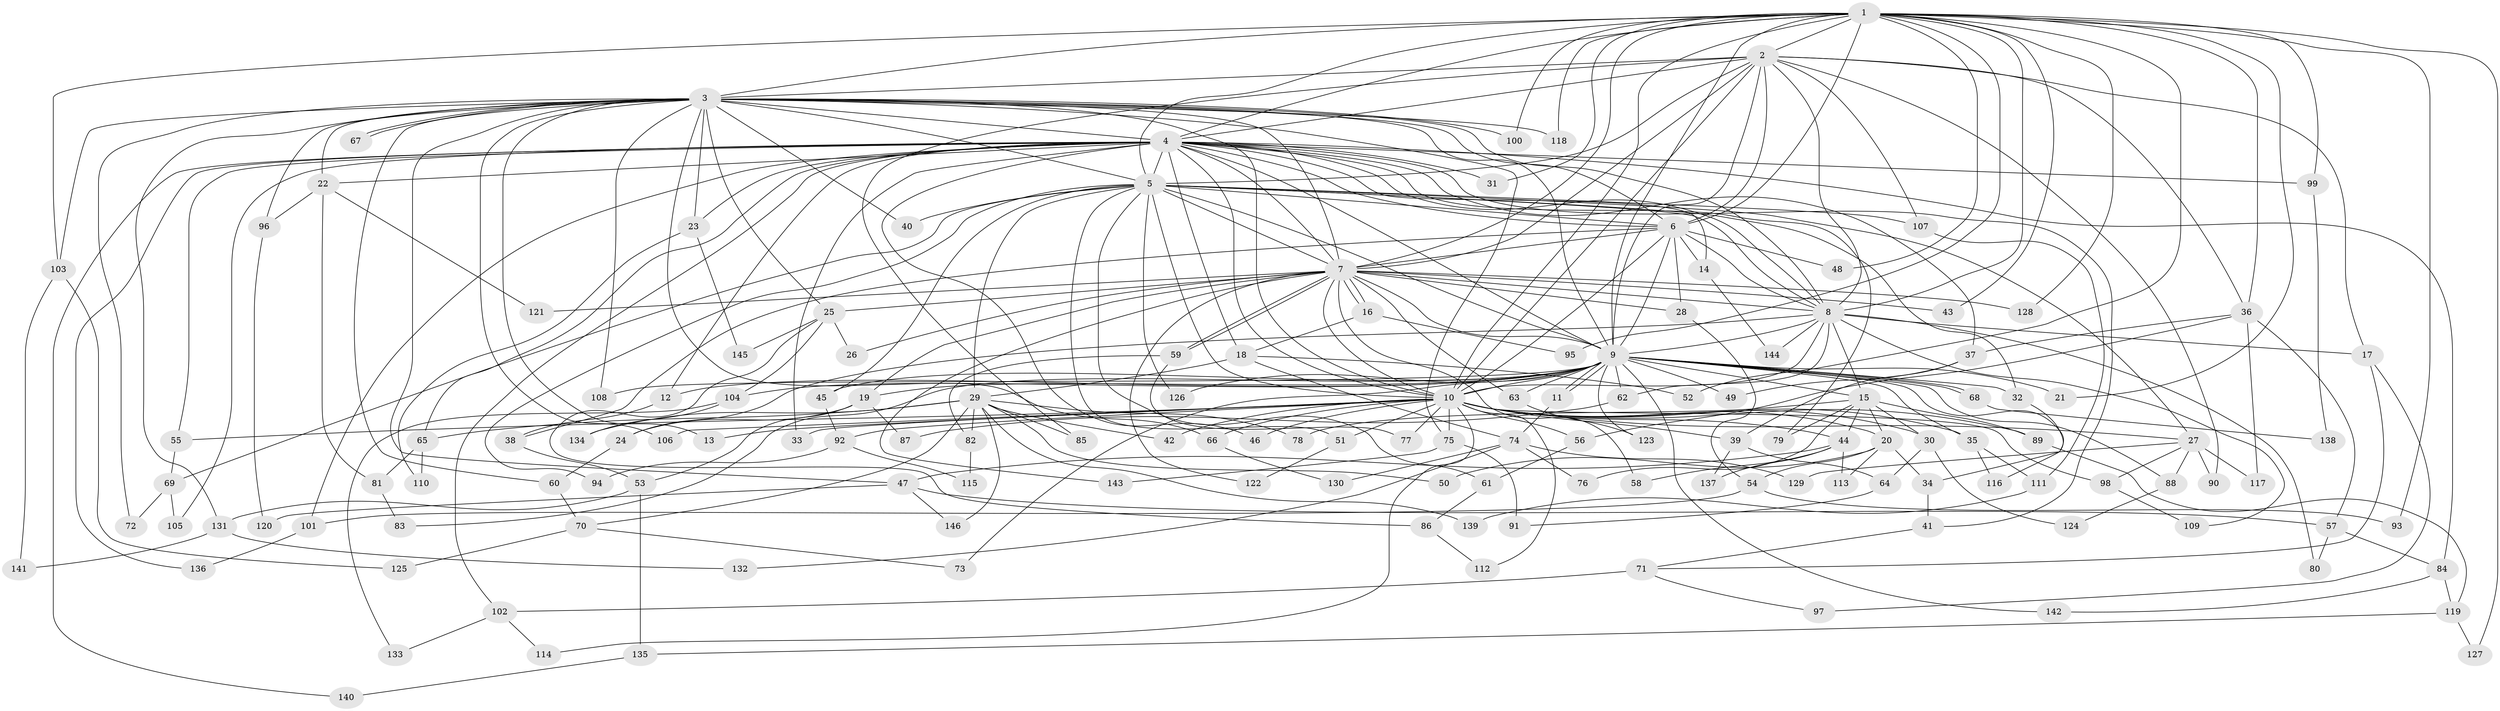 // coarse degree distribution, {16: 0.0425531914893617, 19: 0.02127659574468085, 17: 0.02127659574468085, 21: 0.02127659574468085, 12: 0.0425531914893617, 13: 0.02127659574468085, 22: 0.0425531914893617, 9: 0.06382978723404255, 4: 0.1702127659574468, 6: 0.0851063829787234, 3: 0.1276595744680851, 5: 0.1702127659574468, 7: 0.06382978723404255, 8: 0.02127659574468085, 2: 0.0851063829787234}
// Generated by graph-tools (version 1.1) at 2025/49/03/04/25 22:49:24]
// undirected, 146 vertices, 317 edges
graph export_dot {
  node [color=gray90,style=filled];
  1;
  2;
  3;
  4;
  5;
  6;
  7;
  8;
  9;
  10;
  11;
  12;
  13;
  14;
  15;
  16;
  17;
  18;
  19;
  20;
  21;
  22;
  23;
  24;
  25;
  26;
  27;
  28;
  29;
  30;
  31;
  32;
  33;
  34;
  35;
  36;
  37;
  38;
  39;
  40;
  41;
  42;
  43;
  44;
  45;
  46;
  47;
  48;
  49;
  50;
  51;
  52;
  53;
  54;
  55;
  56;
  57;
  58;
  59;
  60;
  61;
  62;
  63;
  64;
  65;
  66;
  67;
  68;
  69;
  70;
  71;
  72;
  73;
  74;
  75;
  76;
  77;
  78;
  79;
  80;
  81;
  82;
  83;
  84;
  85;
  86;
  87;
  88;
  89;
  90;
  91;
  92;
  93;
  94;
  95;
  96;
  97;
  98;
  99;
  100;
  101;
  102;
  103;
  104;
  105;
  106;
  107;
  108;
  109;
  110;
  111;
  112;
  113;
  114;
  115;
  116;
  117;
  118;
  119;
  120;
  121;
  122;
  123;
  124;
  125;
  126;
  127;
  128;
  129;
  130;
  131;
  132;
  133;
  134;
  135;
  136;
  137;
  138;
  139;
  140;
  141;
  142;
  143;
  144;
  145;
  146;
  1 -- 2;
  1 -- 3;
  1 -- 4;
  1 -- 5;
  1 -- 6;
  1 -- 7;
  1 -- 8;
  1 -- 9;
  1 -- 10;
  1 -- 21;
  1 -- 31;
  1 -- 36;
  1 -- 43;
  1 -- 48;
  1 -- 52;
  1 -- 93;
  1 -- 95;
  1 -- 99;
  1 -- 100;
  1 -- 103;
  1 -- 118;
  1 -- 127;
  1 -- 128;
  2 -- 3;
  2 -- 4;
  2 -- 5;
  2 -- 6;
  2 -- 7;
  2 -- 8;
  2 -- 9;
  2 -- 10;
  2 -- 17;
  2 -- 36;
  2 -- 85;
  2 -- 90;
  2 -- 107;
  3 -- 4;
  3 -- 5;
  3 -- 6;
  3 -- 7;
  3 -- 8;
  3 -- 9;
  3 -- 10;
  3 -- 13;
  3 -- 22;
  3 -- 23;
  3 -- 25;
  3 -- 40;
  3 -- 47;
  3 -- 60;
  3 -- 66;
  3 -- 67;
  3 -- 67;
  3 -- 72;
  3 -- 75;
  3 -- 96;
  3 -- 100;
  3 -- 103;
  3 -- 106;
  3 -- 108;
  3 -- 118;
  3 -- 131;
  4 -- 5;
  4 -- 6;
  4 -- 7;
  4 -- 8;
  4 -- 9;
  4 -- 10;
  4 -- 12;
  4 -- 14;
  4 -- 18;
  4 -- 22;
  4 -- 23;
  4 -- 31;
  4 -- 33;
  4 -- 37;
  4 -- 41;
  4 -- 46;
  4 -- 55;
  4 -- 65;
  4 -- 79;
  4 -- 84;
  4 -- 99;
  4 -- 101;
  4 -- 102;
  4 -- 105;
  4 -- 136;
  4 -- 140;
  5 -- 6;
  5 -- 7;
  5 -- 8;
  5 -- 9;
  5 -- 10;
  5 -- 27;
  5 -- 29;
  5 -- 32;
  5 -- 40;
  5 -- 45;
  5 -- 51;
  5 -- 61;
  5 -- 69;
  5 -- 94;
  5 -- 107;
  5 -- 126;
  6 -- 7;
  6 -- 8;
  6 -- 9;
  6 -- 10;
  6 -- 14;
  6 -- 28;
  6 -- 38;
  6 -- 48;
  7 -- 8;
  7 -- 9;
  7 -- 10;
  7 -- 16;
  7 -- 16;
  7 -- 19;
  7 -- 25;
  7 -- 26;
  7 -- 28;
  7 -- 43;
  7 -- 58;
  7 -- 59;
  7 -- 59;
  7 -- 63;
  7 -- 121;
  7 -- 122;
  7 -- 128;
  7 -- 143;
  8 -- 9;
  8 -- 10;
  8 -- 15;
  8 -- 17;
  8 -- 24;
  8 -- 62;
  8 -- 80;
  8 -- 109;
  8 -- 144;
  9 -- 10;
  9 -- 11;
  9 -- 11;
  9 -- 12;
  9 -- 15;
  9 -- 19;
  9 -- 21;
  9 -- 32;
  9 -- 35;
  9 -- 45;
  9 -- 49;
  9 -- 62;
  9 -- 63;
  9 -- 68;
  9 -- 68;
  9 -- 73;
  9 -- 83;
  9 -- 88;
  9 -- 104;
  9 -- 108;
  9 -- 116;
  9 -- 123;
  9 -- 126;
  9 -- 142;
  10 -- 13;
  10 -- 20;
  10 -- 27;
  10 -- 30;
  10 -- 33;
  10 -- 35;
  10 -- 39;
  10 -- 42;
  10 -- 44;
  10 -- 46;
  10 -- 51;
  10 -- 55;
  10 -- 56;
  10 -- 66;
  10 -- 75;
  10 -- 77;
  10 -- 89;
  10 -- 92;
  10 -- 98;
  10 -- 106;
  10 -- 112;
  10 -- 114;
  11 -- 74;
  12 -- 38;
  14 -- 144;
  15 -- 20;
  15 -- 30;
  15 -- 44;
  15 -- 76;
  15 -- 78;
  15 -- 79;
  15 -- 89;
  16 -- 18;
  16 -- 95;
  17 -- 71;
  17 -- 97;
  18 -- 29;
  18 -- 52;
  18 -- 74;
  19 -- 24;
  19 -- 53;
  19 -- 87;
  20 -- 34;
  20 -- 50;
  20 -- 54;
  20 -- 113;
  22 -- 81;
  22 -- 96;
  22 -- 121;
  23 -- 110;
  23 -- 145;
  24 -- 60;
  25 -- 26;
  25 -- 86;
  25 -- 104;
  25 -- 145;
  27 -- 88;
  27 -- 90;
  27 -- 98;
  27 -- 117;
  27 -- 129;
  28 -- 54;
  29 -- 42;
  29 -- 50;
  29 -- 65;
  29 -- 70;
  29 -- 78;
  29 -- 82;
  29 -- 85;
  29 -- 134;
  29 -- 139;
  29 -- 146;
  30 -- 64;
  30 -- 124;
  32 -- 34;
  34 -- 41;
  35 -- 111;
  35 -- 116;
  36 -- 37;
  36 -- 56;
  36 -- 57;
  36 -- 117;
  37 -- 39;
  37 -- 49;
  38 -- 53;
  39 -- 64;
  39 -- 137;
  41 -- 71;
  44 -- 47;
  44 -- 58;
  44 -- 113;
  44 -- 137;
  45 -- 92;
  47 -- 57;
  47 -- 120;
  47 -- 146;
  51 -- 122;
  53 -- 131;
  53 -- 135;
  54 -- 93;
  54 -- 101;
  55 -- 69;
  56 -- 61;
  57 -- 80;
  57 -- 84;
  59 -- 77;
  59 -- 82;
  60 -- 70;
  61 -- 86;
  62 -- 87;
  63 -- 123;
  64 -- 91;
  65 -- 81;
  65 -- 110;
  66 -- 130;
  68 -- 138;
  69 -- 72;
  69 -- 105;
  70 -- 73;
  70 -- 125;
  71 -- 97;
  71 -- 102;
  74 -- 76;
  74 -- 129;
  74 -- 130;
  74 -- 132;
  75 -- 91;
  75 -- 143;
  81 -- 83;
  82 -- 115;
  84 -- 119;
  84 -- 142;
  86 -- 112;
  88 -- 124;
  89 -- 119;
  92 -- 94;
  92 -- 115;
  96 -- 120;
  98 -- 109;
  99 -- 138;
  101 -- 136;
  102 -- 114;
  102 -- 133;
  103 -- 125;
  103 -- 141;
  104 -- 133;
  104 -- 134;
  107 -- 111;
  111 -- 139;
  119 -- 127;
  119 -- 135;
  131 -- 132;
  131 -- 141;
  135 -- 140;
}
